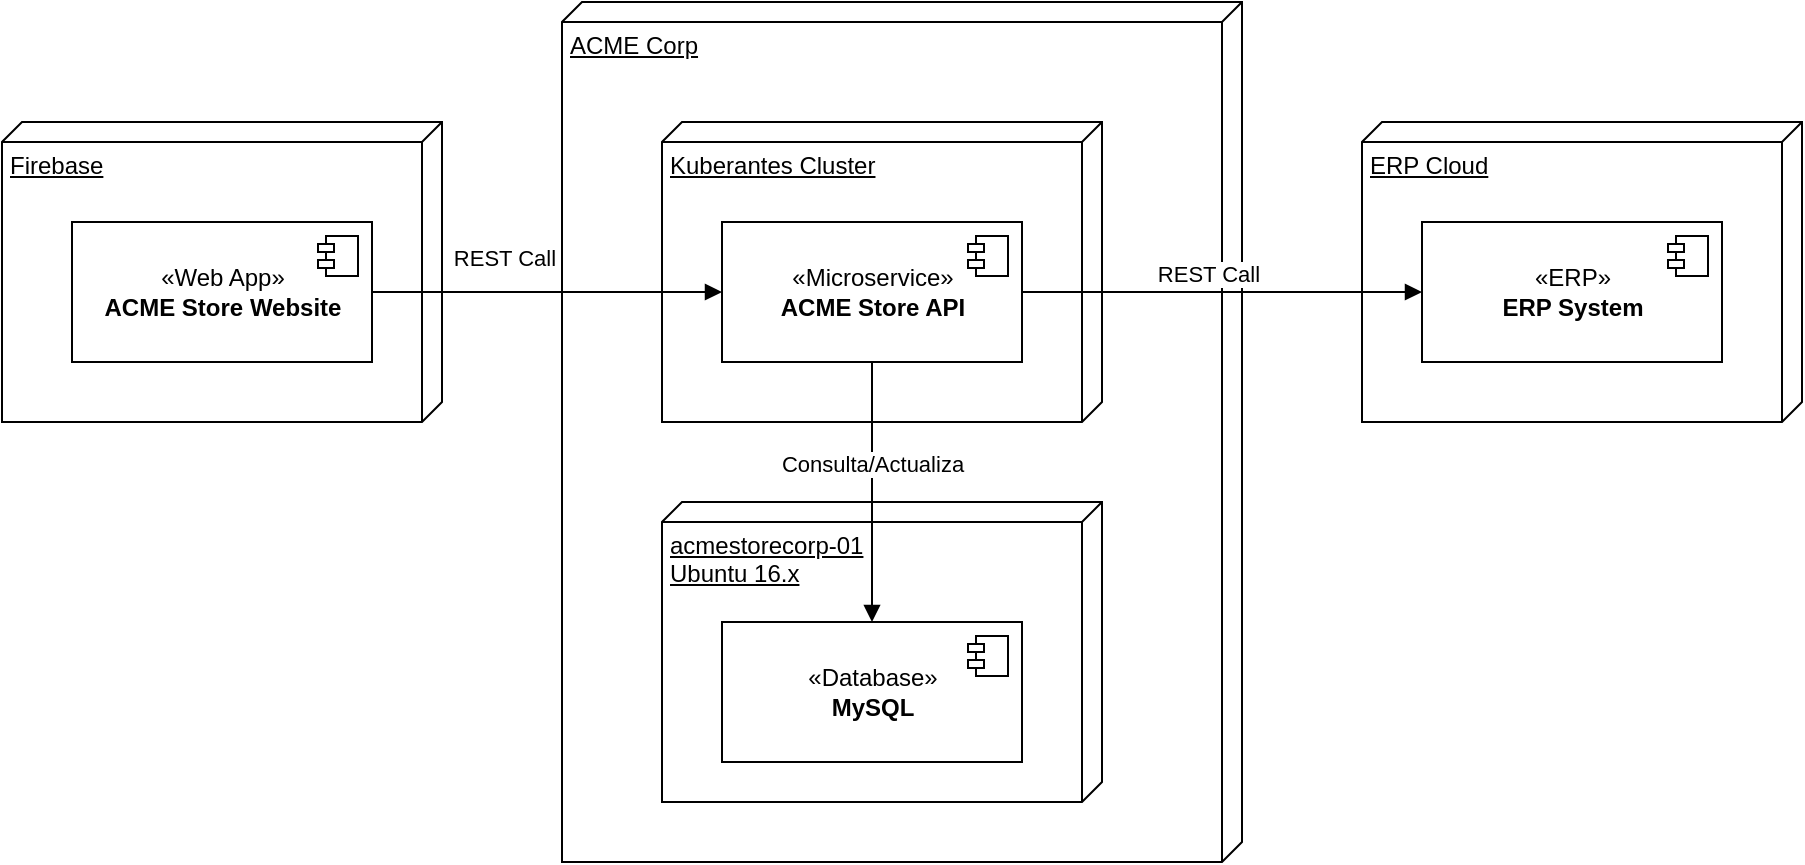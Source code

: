 <mxfile version="20.8.16" type="device"><diagram id="Dm6-c0FhstBRY-bzLGZH" name="containers"><mxGraphModel dx="2028" dy="1488" grid="1" gridSize="10" guides="1" tooltips="1" connect="1" arrows="1" fold="1" page="1" pageScale="1" pageWidth="1100" pageHeight="850" math="0" shadow="0"><root><mxCell id="0"/><mxCell id="1" parent="0"/><mxCell id="HD97i0Q4bfXia8Et4kfl-1" value="Firebase" style="verticalAlign=top;align=left;spacingTop=8;spacingLeft=2;spacingRight=12;shape=cube;size=10;direction=south;fontStyle=4;html=1;" vertex="1" parent="1"><mxGeometry x="50" y="120" width="220" height="150" as="geometry"/></mxCell><mxCell id="HD97i0Q4bfXia8Et4kfl-3" value="«Web App»&lt;br&gt;&lt;b&gt;ACME Store Website&lt;/b&gt;" style="html=1;dropTarget=0;" vertex="1" parent="1"><mxGeometry x="85" y="170" width="150" height="70" as="geometry"/></mxCell><mxCell id="HD97i0Q4bfXia8Et4kfl-4" value="" style="shape=module;jettyWidth=8;jettyHeight=4;" vertex="1" parent="HD97i0Q4bfXia8Et4kfl-3"><mxGeometry x="1" width="20" height="20" relative="1" as="geometry"><mxPoint x="-27" y="7" as="offset"/></mxGeometry></mxCell><mxCell id="HD97i0Q4bfXia8Et4kfl-5" value="ACME Corp" style="verticalAlign=top;align=left;spacingTop=8;spacingLeft=2;spacingRight=12;shape=cube;size=10;direction=south;fontStyle=4;html=1;" vertex="1" parent="1"><mxGeometry x="330" y="60" width="340" height="430" as="geometry"/></mxCell><mxCell id="HD97i0Q4bfXia8Et4kfl-8" value="Kuberantes Cluster" style="verticalAlign=top;align=left;spacingTop=8;spacingLeft=2;spacingRight=12;shape=cube;size=10;direction=south;fontStyle=4;html=1;" vertex="1" parent="1"><mxGeometry x="380" y="120" width="220" height="150" as="geometry"/></mxCell><mxCell id="HD97i0Q4bfXia8Et4kfl-9" value="«Microservice»&lt;br&gt;&lt;b&gt;ACME Store API&lt;/b&gt;" style="html=1;dropTarget=0;" vertex="1" parent="1"><mxGeometry x="410" y="170" width="150" height="70" as="geometry"/></mxCell><mxCell id="HD97i0Q4bfXia8Et4kfl-10" value="" style="shape=module;jettyWidth=8;jettyHeight=4;" vertex="1" parent="HD97i0Q4bfXia8Et4kfl-9"><mxGeometry x="1" width="20" height="20" relative="1" as="geometry"><mxPoint x="-27" y="7" as="offset"/></mxGeometry></mxCell><mxCell id="HD97i0Q4bfXia8Et4kfl-11" value="acmestorecorp-01&lt;br&gt;Ubuntu 16.x" style="verticalAlign=top;align=left;spacingTop=8;spacingLeft=2;spacingRight=12;shape=cube;size=10;direction=south;fontStyle=4;html=1;" vertex="1" parent="1"><mxGeometry x="380" y="310" width="220" height="150" as="geometry"/></mxCell><mxCell id="HD97i0Q4bfXia8Et4kfl-13" value="«Database»&lt;br&gt;&lt;b&gt;MySQL&lt;/b&gt;" style="html=1;dropTarget=0;" vertex="1" parent="1"><mxGeometry x="410" y="370" width="150" height="70" as="geometry"/></mxCell><mxCell id="HD97i0Q4bfXia8Et4kfl-14" value="" style="shape=module;jettyWidth=8;jettyHeight=4;" vertex="1" parent="HD97i0Q4bfXia8Et4kfl-13"><mxGeometry x="1" width="20" height="20" relative="1" as="geometry"><mxPoint x="-27" y="7" as="offset"/></mxGeometry></mxCell><mxCell id="HD97i0Q4bfXia8Et4kfl-15" value="ERP Cloud" style="verticalAlign=top;align=left;spacingTop=8;spacingLeft=2;spacingRight=12;shape=cube;size=10;direction=south;fontStyle=4;html=1;" vertex="1" parent="1"><mxGeometry x="730" y="120" width="220" height="150" as="geometry"/></mxCell><mxCell id="HD97i0Q4bfXia8Et4kfl-16" value="«ERP»&lt;br&gt;&lt;b&gt;ERP System&lt;/b&gt;" style="html=1;dropTarget=0;" vertex="1" parent="1"><mxGeometry x="760" y="170" width="150" height="70" as="geometry"/></mxCell><mxCell id="HD97i0Q4bfXia8Et4kfl-17" value="" style="shape=module;jettyWidth=8;jettyHeight=4;" vertex="1" parent="HD97i0Q4bfXia8Et4kfl-16"><mxGeometry x="1" width="20" height="20" relative="1" as="geometry"><mxPoint x="-27" y="7" as="offset"/></mxGeometry></mxCell><mxCell id="HD97i0Q4bfXia8Et4kfl-18" value="REST Call" style="html=1;verticalAlign=bottom;endArrow=block;rounded=0;entryX=0;entryY=0.5;entryDx=0;entryDy=0;exitX=1;exitY=0.5;exitDx=0;exitDy=0;" edge="1" parent="1" source="HD97i0Q4bfXia8Et4kfl-3" target="HD97i0Q4bfXia8Et4kfl-9"><mxGeometry x="-0.248" y="8" width="80" relative="1" as="geometry"><mxPoint x="110" y="330" as="sourcePoint"/><mxPoint x="190" y="330" as="targetPoint"/><mxPoint as="offset"/></mxGeometry></mxCell><mxCell id="HD97i0Q4bfXia8Et4kfl-19" value="Consulta/Actualiza" style="html=1;verticalAlign=bottom;endArrow=block;rounded=0;entryX=0.5;entryY=0;entryDx=0;entryDy=0;exitX=0.5;exitY=1;exitDx=0;exitDy=0;" edge="1" parent="1" source="HD97i0Q4bfXia8Et4kfl-9" target="HD97i0Q4bfXia8Et4kfl-13"><mxGeometry x="-0.077" width="80" relative="1" as="geometry"><mxPoint x="145" y="155" as="sourcePoint"/><mxPoint x="420" y="215" as="targetPoint"/><mxPoint as="offset"/></mxGeometry></mxCell><mxCell id="HD97i0Q4bfXia8Et4kfl-20" value="REST Call" style="html=1;verticalAlign=bottom;endArrow=block;rounded=0;entryX=0;entryY=0.5;entryDx=0;entryDy=0;exitX=1;exitY=0.5;exitDx=0;exitDy=0;" edge="1" parent="1" source="HD97i0Q4bfXia8Et4kfl-9" target="HD97i0Q4bfXia8Et4kfl-16"><mxGeometry x="-0.077" width="80" relative="1" as="geometry"><mxPoint x="495" y="250" as="sourcePoint"/><mxPoint x="495" y="380" as="targetPoint"/><mxPoint as="offset"/></mxGeometry></mxCell></root></mxGraphModel></diagram></mxfile>